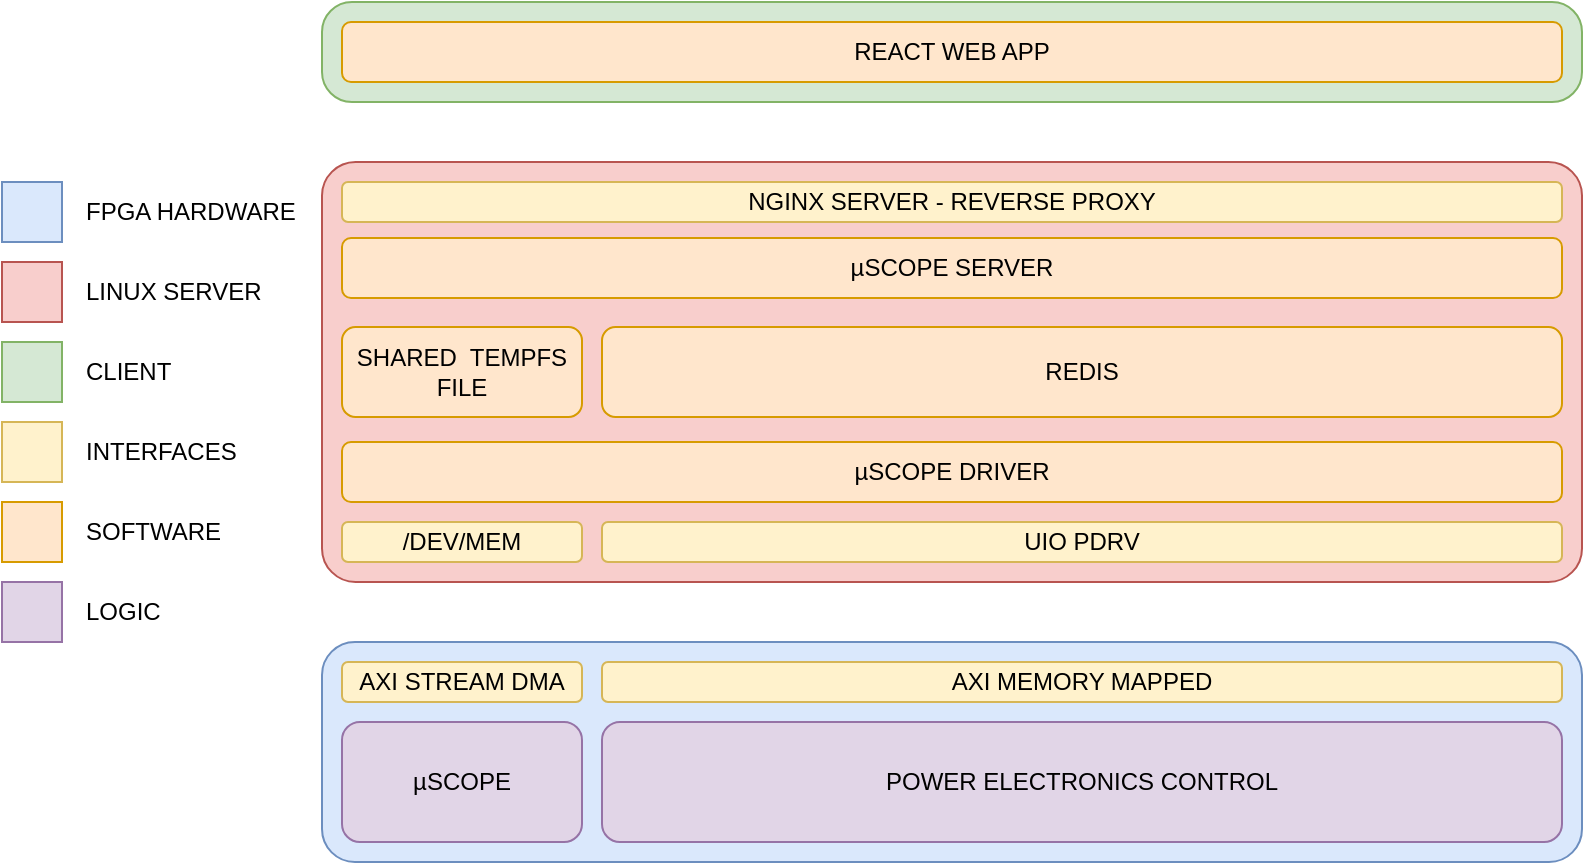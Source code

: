<mxfile version="12.4.2" type="device" pages="1"><diagram id="CR89wf_EPwSsdyslVp72" name="Page-1"><mxGraphModel dx="1352" dy="816" grid="1" gridSize="10" guides="1" tooltips="1" connect="1" arrows="1" fold="1" page="1" pageScale="1" pageWidth="827" pageHeight="583" math="0" shadow="0"><root><mxCell id="0"/><mxCell id="1" parent="0"/><mxCell id="abgbactR-UJYrMF9P-a5-30" value="" style="rounded=0;whiteSpace=wrap;html=1;fillColor=#e1d5e7;strokeColor=#9673a6;" vertex="1" parent="1"><mxGeometry x="10" y="330" width="30" height="30" as="geometry"/></mxCell><mxCell id="abgbactR-UJYrMF9P-a5-37" value="LOGIC" style="text;html=1;strokeColor=none;fillColor=none;align=left;verticalAlign=middle;whiteSpace=wrap;rounded=0;" vertex="1" parent="1"><mxGeometry x="50" y="335" width="80" height="20" as="geometry"/></mxCell><mxCell id="abgbactR-UJYrMF9P-a5-47" value="" style="group" vertex="1" connectable="0" parent="1"><mxGeometry x="10" y="130" width="150" height="30" as="geometry"/></mxCell><mxCell id="abgbactR-UJYrMF9P-a5-19" value="" style="rounded=0;whiteSpace=wrap;html=1;fillColor=#dae8fc;strokeColor=#6c8ebf;" vertex="1" parent="abgbactR-UJYrMF9P-a5-47"><mxGeometry width="30" height="30" as="geometry"/></mxCell><mxCell id="abgbactR-UJYrMF9P-a5-32" value="FPGA HARDWARE" style="text;html=1;strokeColor=none;fillColor=none;align=left;verticalAlign=middle;whiteSpace=wrap;rounded=0;" vertex="1" parent="abgbactR-UJYrMF9P-a5-47"><mxGeometry x="40" y="5" width="110" height="20" as="geometry"/></mxCell><mxCell id="abgbactR-UJYrMF9P-a5-48" value="" style="group" vertex="1" connectable="0" parent="1"><mxGeometry x="10" y="170" width="130" height="30" as="geometry"/></mxCell><mxCell id="abgbactR-UJYrMF9P-a5-22" value="" style="rounded=0;whiteSpace=wrap;html=1;fillColor=#f8cecc;strokeColor=#b85450;" vertex="1" parent="abgbactR-UJYrMF9P-a5-48"><mxGeometry width="30" height="30" as="geometry"/></mxCell><mxCell id="abgbactR-UJYrMF9P-a5-33" value="LINUX SERVER" style="text;html=1;strokeColor=none;fillColor=none;align=left;verticalAlign=middle;whiteSpace=wrap;rounded=0;" vertex="1" parent="abgbactR-UJYrMF9P-a5-48"><mxGeometry x="40" y="5" width="90" height="20" as="geometry"/></mxCell><mxCell id="abgbactR-UJYrMF9P-a5-49" value="" style="group" vertex="1" connectable="0" parent="1"><mxGeometry x="10" y="210" width="90" height="30" as="geometry"/></mxCell><mxCell id="abgbactR-UJYrMF9P-a5-23" value="" style="rounded=0;whiteSpace=wrap;html=1;fillColor=#d5e8d4;strokeColor=#82b366;" vertex="1" parent="abgbactR-UJYrMF9P-a5-49"><mxGeometry width="30" height="30" as="geometry"/></mxCell><mxCell id="abgbactR-UJYrMF9P-a5-34" value="CLIENT" style="text;html=1;strokeColor=none;fillColor=none;align=left;verticalAlign=middle;whiteSpace=wrap;rounded=0;" vertex="1" parent="abgbactR-UJYrMF9P-a5-49"><mxGeometry x="40" y="5" width="50" height="20" as="geometry"/></mxCell><mxCell id="abgbactR-UJYrMF9P-a5-50" value="" style="group" vertex="1" connectable="0" parent="1"><mxGeometry x="10" y="250" width="120" height="30" as="geometry"/></mxCell><mxCell id="abgbactR-UJYrMF9P-a5-28" value="" style="rounded=0;whiteSpace=wrap;html=1;fillColor=#fff2cc;strokeColor=#d6b656;" vertex="1" parent="abgbactR-UJYrMF9P-a5-50"><mxGeometry width="30" height="30" as="geometry"/></mxCell><mxCell id="abgbactR-UJYrMF9P-a5-35" value="INTERFACES" style="text;html=1;strokeColor=none;fillColor=none;align=left;verticalAlign=middle;whiteSpace=wrap;rounded=0;" vertex="1" parent="abgbactR-UJYrMF9P-a5-50"><mxGeometry x="40" y="5" width="80" height="20" as="geometry"/></mxCell><mxCell id="abgbactR-UJYrMF9P-a5-51" value="" style="group" vertex="1" connectable="0" parent="1"><mxGeometry x="10" y="290" width="120" height="30" as="geometry"/></mxCell><mxCell id="abgbactR-UJYrMF9P-a5-29" value="" style="rounded=0;whiteSpace=wrap;html=1;fillColor=#ffe6cc;strokeColor=#d79b00;" vertex="1" parent="abgbactR-UJYrMF9P-a5-51"><mxGeometry width="30" height="30" as="geometry"/></mxCell><mxCell id="abgbactR-UJYrMF9P-a5-36" value="SOFTWARE" style="text;html=1;strokeColor=none;fillColor=none;align=left;verticalAlign=middle;whiteSpace=wrap;rounded=0;" vertex="1" parent="abgbactR-UJYrMF9P-a5-51"><mxGeometry x="40" y="5" width="80" height="20" as="geometry"/></mxCell><mxCell id="abgbactR-UJYrMF9P-a5-54" value="" style="group" vertex="1" connectable="0" parent="1"><mxGeometry x="170" y="360" width="630" height="110" as="geometry"/></mxCell><mxCell id="abgbactR-UJYrMF9P-a5-1" value="" style="rounded=1;whiteSpace=wrap;html=1;fillColor=#dae8fc;strokeColor=#6c8ebf;align=center;verticalAlign=bottom;spacingLeft=0;spacingBottom=5;" vertex="1" parent="abgbactR-UJYrMF9P-a5-54"><mxGeometry width="630" height="110" as="geometry"/></mxCell><mxCell id="abgbactR-UJYrMF9P-a5-2" value="µSCOPE" style="rounded=1;whiteSpace=wrap;html=1;fillColor=#e1d5e7;strokeColor=#9673a6;" vertex="1" parent="abgbactR-UJYrMF9P-a5-54"><mxGeometry x="10" y="40" width="120" height="60" as="geometry"/></mxCell><mxCell id="abgbactR-UJYrMF9P-a5-3" value="POWER ELECTRONICS CONTROL" style="rounded=1;whiteSpace=wrap;html=1;fillColor=#e1d5e7;strokeColor=#9673a6;" vertex="1" parent="abgbactR-UJYrMF9P-a5-54"><mxGeometry x="140" y="40" width="480" height="60" as="geometry"/></mxCell><mxCell id="abgbactR-UJYrMF9P-a5-4" value="AXI STREAM DMA" style="rounded=1;whiteSpace=wrap;html=1;fillColor=#fff2cc;strokeColor=#d6b656;" vertex="1" parent="abgbactR-UJYrMF9P-a5-54"><mxGeometry x="10" y="10" width="120" height="20" as="geometry"/></mxCell><mxCell id="abgbactR-UJYrMF9P-a5-7" value="AXI MEMORY MAPPED" style="rounded=1;whiteSpace=wrap;html=1;fillColor=#fff2cc;strokeColor=#d6b656;" vertex="1" parent="abgbactR-UJYrMF9P-a5-54"><mxGeometry x="140" y="10" width="480" height="20" as="geometry"/></mxCell><mxCell id="abgbactR-UJYrMF9P-a5-55" value="" style="group" vertex="1" connectable="0" parent="1"><mxGeometry x="170" y="120" width="630" height="210" as="geometry"/></mxCell><mxCell id="abgbactR-UJYrMF9P-a5-9" value="\" style="rounded=1;whiteSpace=wrap;html=1;fillColor=#f8cecc;strokeColor=#b85450;spacingLeft=0;spacingBottom=5;verticalAlign=bottom;arcSize=8;" vertex="1" parent="abgbactR-UJYrMF9P-a5-55"><mxGeometry width="630" height="210" as="geometry"/></mxCell><mxCell id="abgbactR-UJYrMF9P-a5-10" value="UIO PDRV" style="rounded=1;whiteSpace=wrap;html=1;fillColor=#fff2cc;strokeColor=#d6b656;" vertex="1" parent="abgbactR-UJYrMF9P-a5-55"><mxGeometry x="140" y="180" width="480" height="20" as="geometry"/></mxCell><mxCell id="abgbactR-UJYrMF9P-a5-12" value="/DEV/MEM" style="rounded=1;whiteSpace=wrap;html=1;fillColor=#fff2cc;strokeColor=#d6b656;" vertex="1" parent="abgbactR-UJYrMF9P-a5-55"><mxGeometry x="10" y="180" width="120" height="20" as="geometry"/></mxCell><mxCell id="abgbactR-UJYrMF9P-a5-13" value="µSCOPE DRIVER" style="rounded=1;whiteSpace=wrap;html=1;fillColor=#ffe6cc;strokeColor=#d79b00;" vertex="1" parent="abgbactR-UJYrMF9P-a5-55"><mxGeometry x="10" y="140" width="610" height="30" as="geometry"/></mxCell><mxCell id="abgbactR-UJYrMF9P-a5-16" value="SHARED&amp;nbsp; TEMPFS FILE" style="rounded=1;whiteSpace=wrap;html=1;fillColor=#ffe6cc;strokeColor=#d79b00;" vertex="1" parent="abgbactR-UJYrMF9P-a5-55"><mxGeometry x="10" y="82.5" width="120" height="45" as="geometry"/></mxCell><mxCell id="abgbactR-UJYrMF9P-a5-17" value="REDIS" style="rounded=1;whiteSpace=wrap;html=1;fillColor=#ffe6cc;strokeColor=#d79b00;strokeWidth=1;" vertex="1" parent="abgbactR-UJYrMF9P-a5-55"><mxGeometry x="140" y="82.5" width="480" height="45" as="geometry"/></mxCell><mxCell id="abgbactR-UJYrMF9P-a5-40" value="NGINX SERVER - REVERSE PROXY" style="rounded=1;whiteSpace=wrap;html=1;fillColor=#fff2cc;strokeColor=#d6b656;" vertex="1" parent="abgbactR-UJYrMF9P-a5-55"><mxGeometry x="10" y="10" width="610" height="20" as="geometry"/></mxCell><mxCell id="abgbactR-UJYrMF9P-a5-44" value="µSCOPE SERVER" style="rounded=1;whiteSpace=wrap;html=1;fillColor=#ffe6cc;strokeColor=#d79b00;strokeWidth=1;" vertex="1" parent="abgbactR-UJYrMF9P-a5-55"><mxGeometry x="10" y="38" width="610" height="30" as="geometry"/></mxCell><mxCell id="abgbactR-UJYrMF9P-a5-56" value="" style="group" vertex="1" connectable="0" parent="1"><mxGeometry x="170" y="40" width="630" height="50" as="geometry"/></mxCell><mxCell id="abgbactR-UJYrMF9P-a5-43" value="" style="rounded=1;whiteSpace=wrap;html=1;fillColor=#d5e8d4;strokeColor=#82b366;spacingLeft=0;spacingBottom=5;verticalAlign=bottom;arcSize=30;" vertex="1" parent="abgbactR-UJYrMF9P-a5-56"><mxGeometry width="630" height="50" as="geometry"/></mxCell><mxCell id="abgbactR-UJYrMF9P-a5-45" value="REACT WEB APP" style="rounded=1;whiteSpace=wrap;html=1;fillColor=#ffe6cc;strokeColor=#d79b00;strokeWidth=1;" vertex="1" parent="abgbactR-UJYrMF9P-a5-56"><mxGeometry x="10" y="10" width="610" height="30" as="geometry"/></mxCell></root></mxGraphModel></diagram></mxfile>
